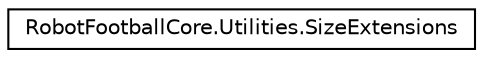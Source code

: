 digraph G
{
  edge [fontname="Helvetica",fontsize="10",labelfontname="Helvetica",labelfontsize="10"];
  node [fontname="Helvetica",fontsize="10",shape=record];
  rankdir="LR";
  Node1 [label="RobotFootballCore.Utilities.SizeExtensions",height=0.2,width=0.4,color="black", fillcolor="white", style="filled",URL="$class_robot_football_core_1_1_utilities_1_1_size_extensions.html"];
}
